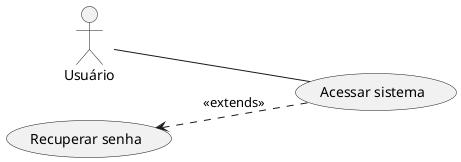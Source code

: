 @startuml
left to right direction

actor "Usuário" as Usuario

usecase "Acessar sistema" as UC1
usecase "Recuperar senha" as UC2

Usuario -- UC1

UC2 <.. UC1 : <<extends>>
@enduml